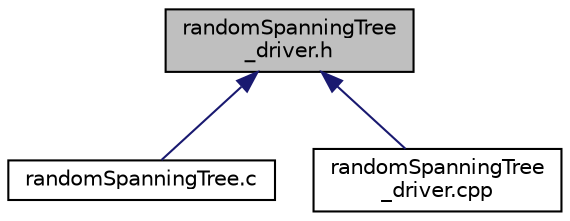digraph "randomSpanningTree_driver.h"
{
 // LATEX_PDF_SIZE
  edge [fontname="Helvetica",fontsize="10",labelfontname="Helvetica",labelfontsize="10"];
  node [fontname="Helvetica",fontsize="10",shape=record];
  Node1 [label="randomSpanningTree\l_driver.h",height=0.2,width=0.4,color="black", fillcolor="grey75", style="filled", fontcolor="black",tooltip=" "];
  Node1 -> Node2 [dir="back",color="midnightblue",fontsize="10",style="solid",fontname="Helvetica"];
  Node2 [label="randomSpanningTree.c",height=0.2,width=0.4,color="black", fillcolor="white", style="filled",URL="$randomSpanningTree_8c.html",tooltip=" "];
  Node1 -> Node3 [dir="back",color="midnightblue",fontsize="10",style="solid",fontname="Helvetica"];
  Node3 [label="randomSpanningTree\l_driver.cpp",height=0.2,width=0.4,color="black", fillcolor="white", style="filled",URL="$randomSpanningTree__driver_8cpp.html",tooltip=" "];
}
